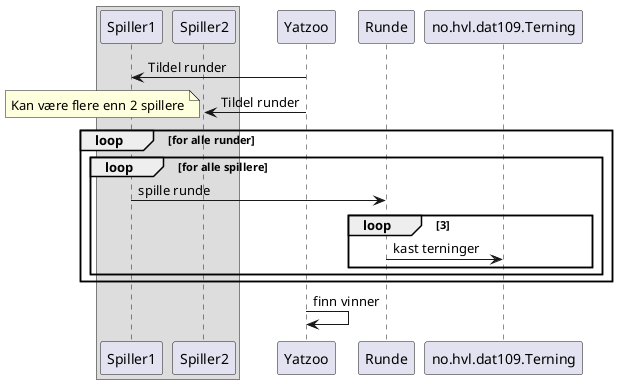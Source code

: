 @startuml
box
    participant Spiller1
    participant Spiller2
end box

Spiller1 <- Yatzoo: Tildel runder
Spiller2 <- Yatzoo: Tildel runder

note left : Kan være flere enn 2 spillere

loop for alle runder
    loop for alle spillere
        Spiller1 -> Runde : spille runde
        loop 3
            Runde -> no.hvl.dat109.Terning : kast terninger
        end
    end
end

Yatzoo -> Yatzoo : finn vinner

@enduml